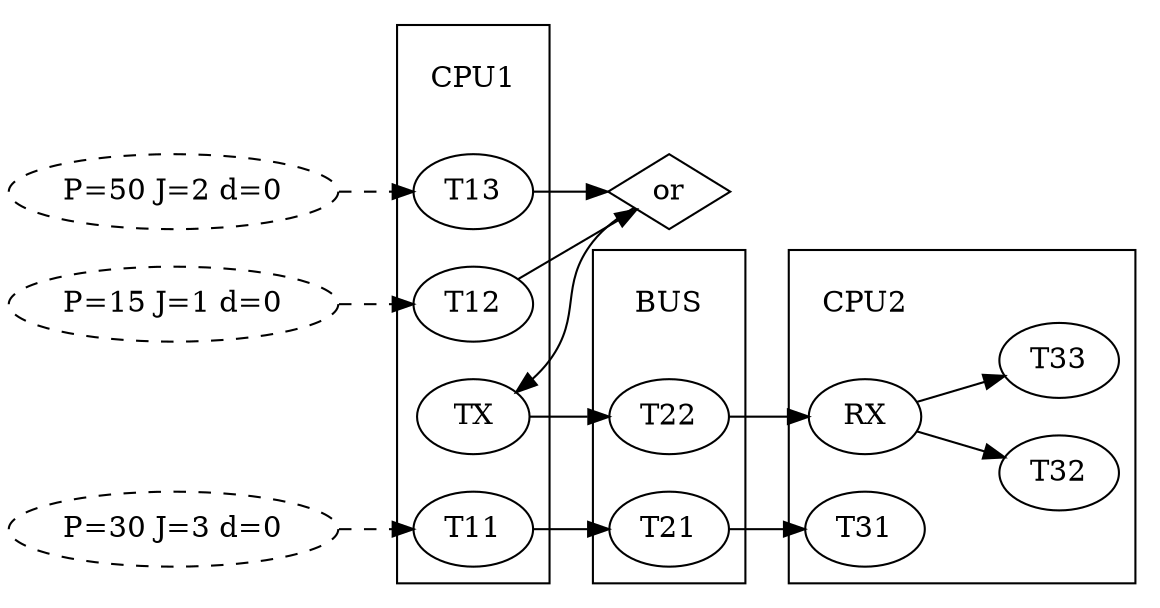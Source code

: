strict digraph {
graph[directed="true",
compound="true",
rankdir="LR",
remincross="true",
ordering="out"];
subgraph "cluster_CPU2"{
  "CPU2"[color="#aaaacc",
shape="none"];

  "T31"[label="T31"];

  "T32"[label="T32"];

  "RX"[label="RX"];

  "T33"[label="T33"];

}
"Junction J1:T13,T12,"[label="or",
shape="diamond"];
"Junction J1:T13,T12,"[label="or",
shape="diamond"];
subgraph "cluster_CPU1"{
  "CPU1"[color="#aaaacc",
shape="none"];

  "T13"[label="T13"];

  "T11"[label="T11"];

  "TX"[label="TX"];

  "T12"[label="T12"];

}
subgraph "cluster_BUS"{
  "BUS"[color="#aaaacc",
shape="none"];

  "T21"[label="T21"];

  "T22"[label="T22"];

}
"RX" -> "T32"[len="10",
constraint="True"];
"RX" -> "T33"[len="10",
constraint="True"];
"T13" -> "Junction J1:T13,T12,"[len="10"];
"Junction J1:T13,T12," -> "TX"[len="10",
constraint="True"];
"P=50 J=2 d=0"[len="100",
style="dashed"];
"P=50 J=2 d=0" -> "T13"[constraint="True",
style="dashed"];
"T11" -> "T21"[len="10",
constraint="True"];
"P=30 J=3 d=0"[len="100",
style="dashed"];
"P=30 J=3 d=0" -> "T11"[constraint="True",
style="dashed"];
"TX" -> "T22"[len="10",
constraint="True"];
"T12" -> "Junction J1:T13,T12,"[len="10"];
"Junction J1:T13,T12," -> "TX"[len="10",
constraint="True"];
"P=15 J=1 d=0"[len="100",
style="dashed"];
"P=15 J=1 d=0" -> "T12"[constraint="True",
style="dashed"];
"T21" -> "T31"[len="10",
constraint="True"];
"T22" -> "RX"[len="10",
constraint="True"];
}
